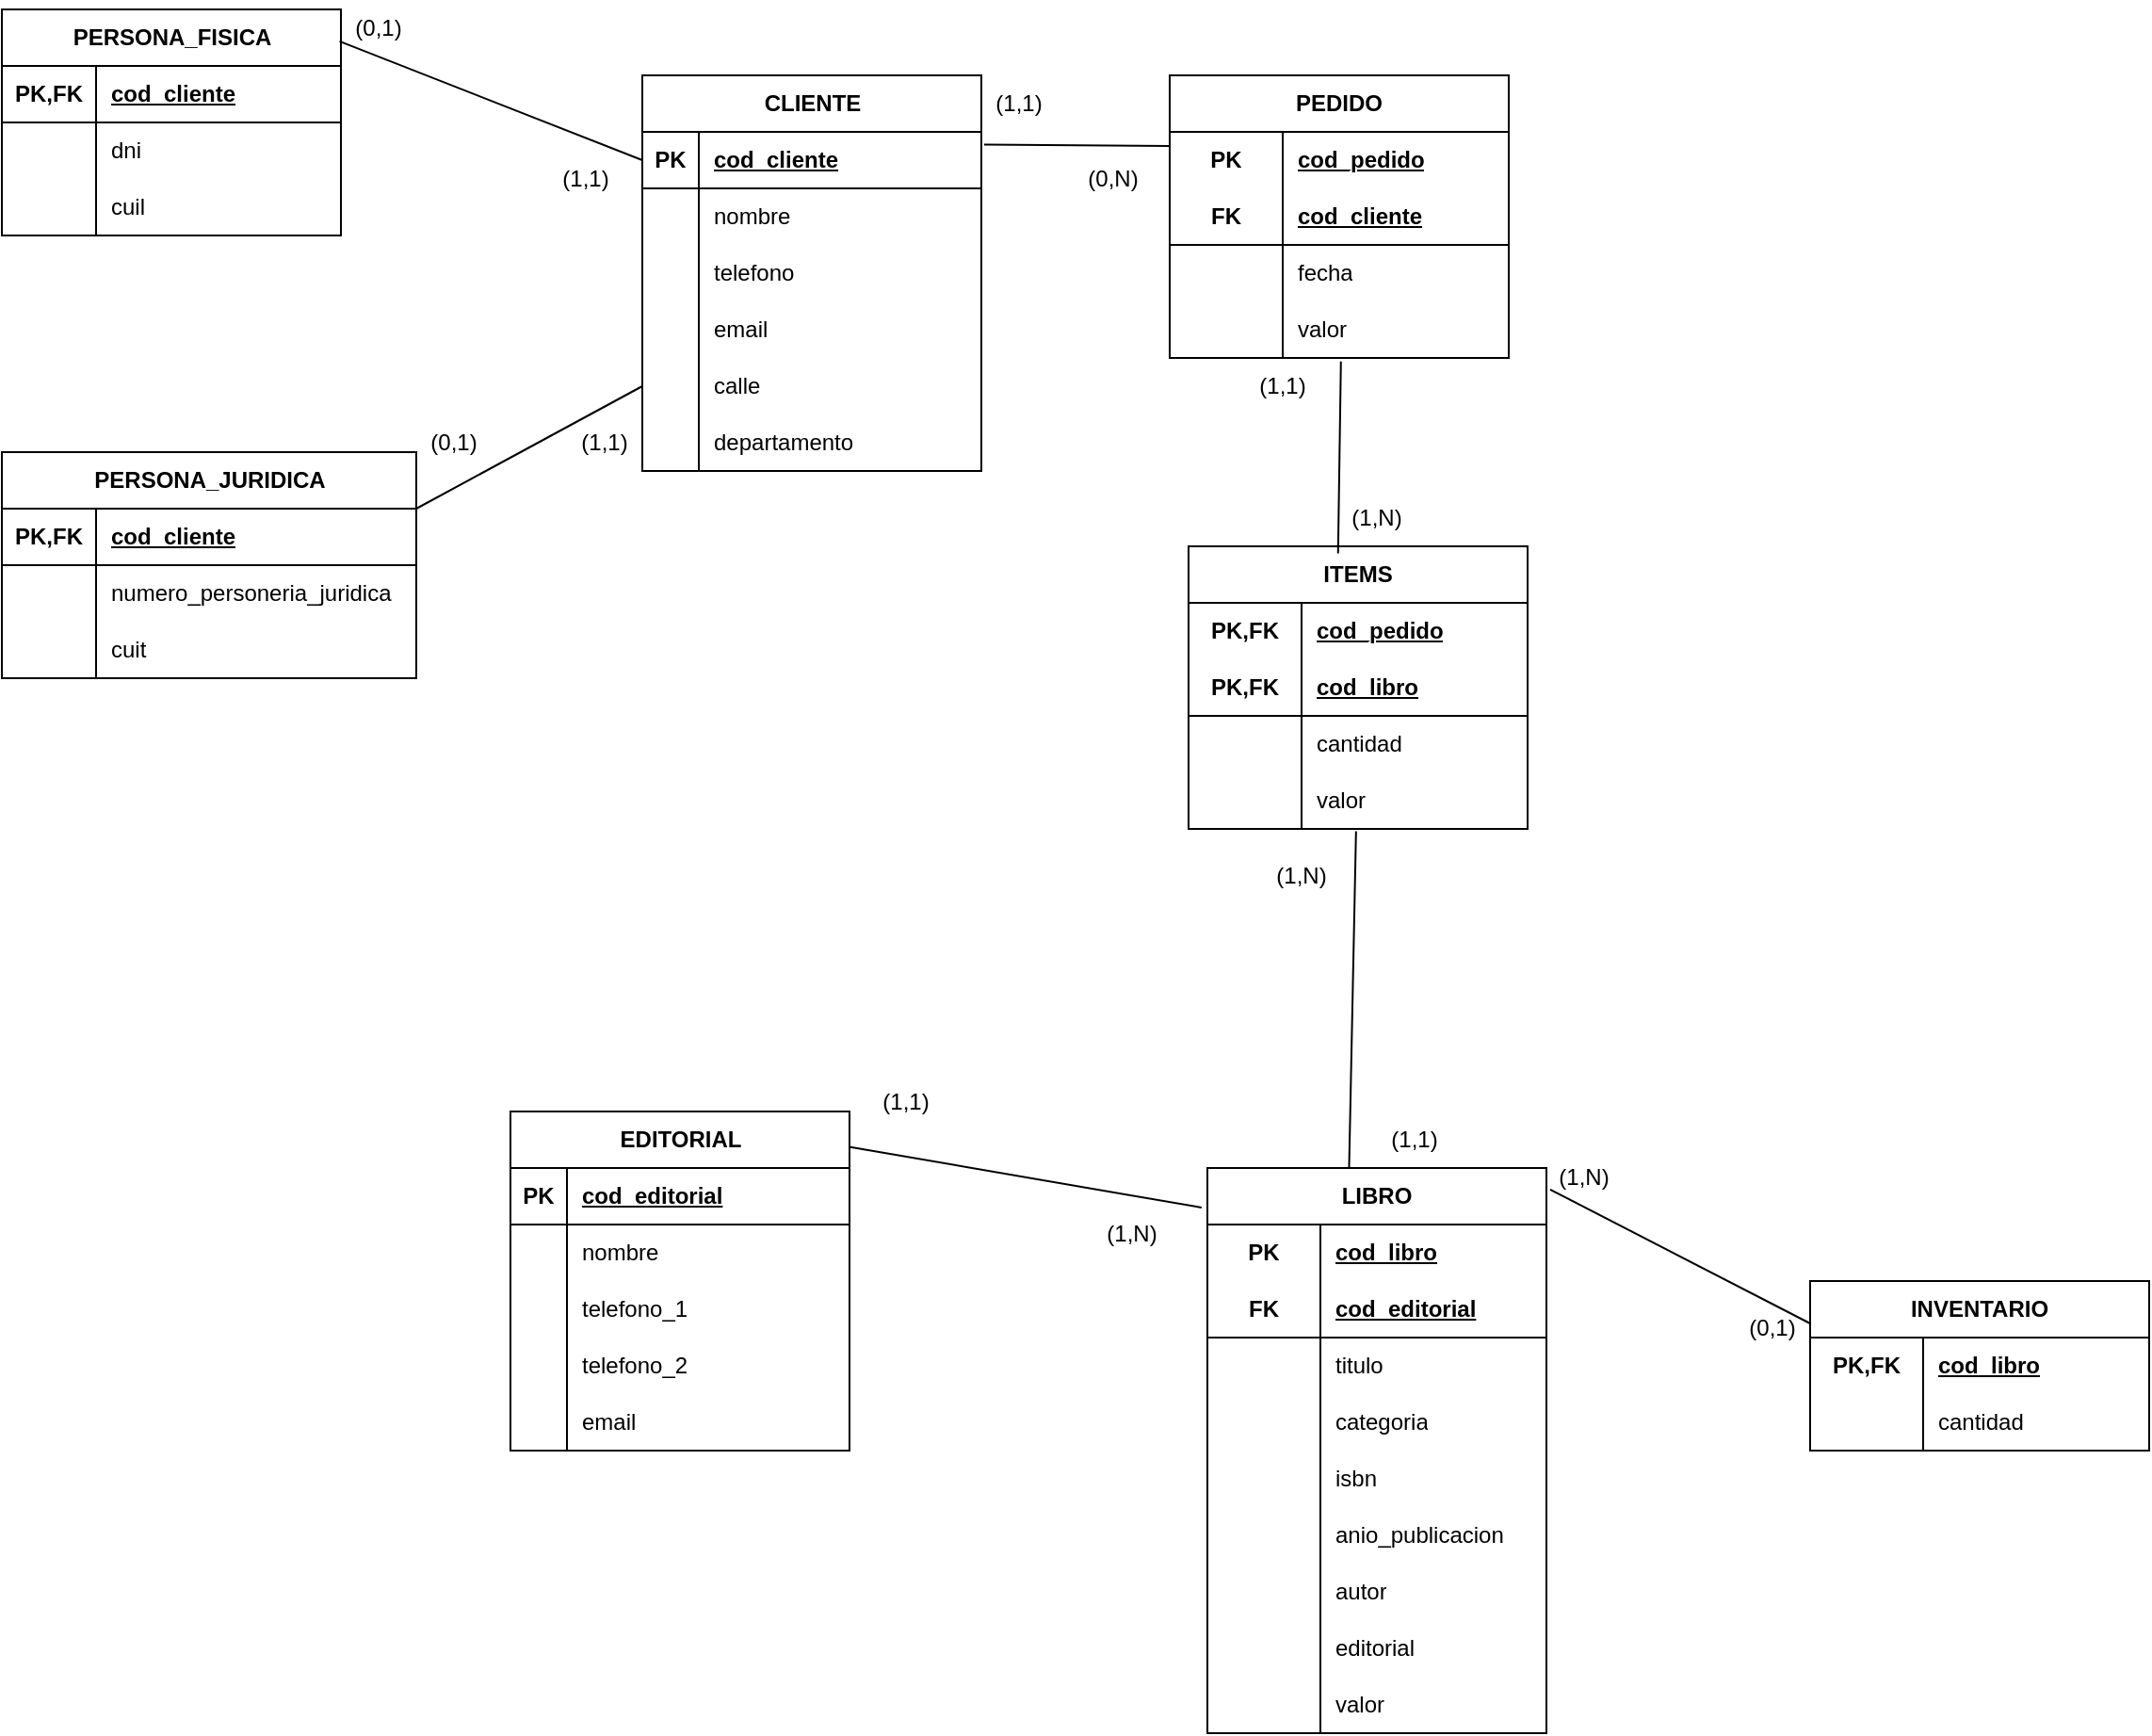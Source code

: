 <mxfile version="28.0.6">
  <diagram name="Page-1" id="oaEbiKLFdheRL3cq1gfG">
    <mxGraphModel dx="1153" dy="511" grid="1" gridSize="10" guides="1" tooltips="1" connect="1" arrows="1" fold="1" page="1" pageScale="1" pageWidth="827" pageHeight="1169" math="0" shadow="0">
      <root>
        <mxCell id="0" />
        <mxCell id="1" parent="0" />
        <mxCell id="RjKh1ycPRwPIzxdUftlZ-1" value="CLIENTE" style="shape=table;startSize=30;container=1;collapsible=1;childLayout=tableLayout;fixedRows=1;rowLines=0;fontStyle=1;align=center;resizeLast=1;html=1;" parent="1" vertex="1">
          <mxGeometry x="380" y="70" width="180" height="210" as="geometry">
            <mxRectangle x="60" y="80" width="90" height="30" as="alternateBounds" />
          </mxGeometry>
        </mxCell>
        <mxCell id="RjKh1ycPRwPIzxdUftlZ-2" value="" style="shape=tableRow;horizontal=0;startSize=0;swimlaneHead=0;swimlaneBody=0;fillColor=none;collapsible=0;dropTarget=0;points=[[0,0.5],[1,0.5]];portConstraint=eastwest;top=0;left=0;right=0;bottom=1;" parent="RjKh1ycPRwPIzxdUftlZ-1" vertex="1">
          <mxGeometry y="30" width="180" height="30" as="geometry" />
        </mxCell>
        <mxCell id="RjKh1ycPRwPIzxdUftlZ-3" value="PK" style="shape=partialRectangle;connectable=0;fillColor=none;top=0;left=0;bottom=0;right=0;fontStyle=1;overflow=hidden;whiteSpace=wrap;html=1;" parent="RjKh1ycPRwPIzxdUftlZ-2" vertex="1">
          <mxGeometry width="30" height="30" as="geometry">
            <mxRectangle width="30" height="30" as="alternateBounds" />
          </mxGeometry>
        </mxCell>
        <mxCell id="RjKh1ycPRwPIzxdUftlZ-4" value="cod_cliente" style="shape=partialRectangle;connectable=0;fillColor=none;top=0;left=0;bottom=0;right=0;align=left;spacingLeft=6;fontStyle=5;overflow=hidden;whiteSpace=wrap;html=1;" parent="RjKh1ycPRwPIzxdUftlZ-2" vertex="1">
          <mxGeometry x="30" width="150" height="30" as="geometry">
            <mxRectangle width="150" height="30" as="alternateBounds" />
          </mxGeometry>
        </mxCell>
        <mxCell id="RjKh1ycPRwPIzxdUftlZ-5" value="" style="shape=tableRow;horizontal=0;startSize=0;swimlaneHead=0;swimlaneBody=0;fillColor=none;collapsible=0;dropTarget=0;points=[[0,0.5],[1,0.5]];portConstraint=eastwest;top=0;left=0;right=0;bottom=0;" parent="RjKh1ycPRwPIzxdUftlZ-1" vertex="1">
          <mxGeometry y="60" width="180" height="30" as="geometry" />
        </mxCell>
        <mxCell id="RjKh1ycPRwPIzxdUftlZ-6" value="" style="shape=partialRectangle;connectable=0;fillColor=none;top=0;left=0;bottom=0;right=0;editable=1;overflow=hidden;whiteSpace=wrap;html=1;" parent="RjKh1ycPRwPIzxdUftlZ-5" vertex="1">
          <mxGeometry width="30" height="30" as="geometry">
            <mxRectangle width="30" height="30" as="alternateBounds" />
          </mxGeometry>
        </mxCell>
        <mxCell id="RjKh1ycPRwPIzxdUftlZ-7" value="nombre" style="shape=partialRectangle;connectable=0;fillColor=none;top=0;left=0;bottom=0;right=0;align=left;spacingLeft=6;overflow=hidden;whiteSpace=wrap;html=1;" parent="RjKh1ycPRwPIzxdUftlZ-5" vertex="1">
          <mxGeometry x="30" width="150" height="30" as="geometry">
            <mxRectangle width="150" height="30" as="alternateBounds" />
          </mxGeometry>
        </mxCell>
        <mxCell id="RjKh1ycPRwPIzxdUftlZ-8" value="" style="shape=tableRow;horizontal=0;startSize=0;swimlaneHead=0;swimlaneBody=0;fillColor=none;collapsible=0;dropTarget=0;points=[[0,0.5],[1,0.5]];portConstraint=eastwest;top=0;left=0;right=0;bottom=0;" parent="RjKh1ycPRwPIzxdUftlZ-1" vertex="1">
          <mxGeometry y="90" width="180" height="30" as="geometry" />
        </mxCell>
        <mxCell id="RjKh1ycPRwPIzxdUftlZ-9" value="" style="shape=partialRectangle;connectable=0;fillColor=none;top=0;left=0;bottom=0;right=0;editable=1;overflow=hidden;whiteSpace=wrap;html=1;" parent="RjKh1ycPRwPIzxdUftlZ-8" vertex="1">
          <mxGeometry width="30" height="30" as="geometry">
            <mxRectangle width="30" height="30" as="alternateBounds" />
          </mxGeometry>
        </mxCell>
        <mxCell id="RjKh1ycPRwPIzxdUftlZ-10" value="telefono" style="shape=partialRectangle;connectable=0;fillColor=none;top=0;left=0;bottom=0;right=0;align=left;spacingLeft=6;overflow=hidden;whiteSpace=wrap;html=1;" parent="RjKh1ycPRwPIzxdUftlZ-8" vertex="1">
          <mxGeometry x="30" width="150" height="30" as="geometry">
            <mxRectangle width="150" height="30" as="alternateBounds" />
          </mxGeometry>
        </mxCell>
        <mxCell id="RjKh1ycPRwPIzxdUftlZ-11" value="" style="shape=tableRow;horizontal=0;startSize=0;swimlaneHead=0;swimlaneBody=0;fillColor=none;collapsible=0;dropTarget=0;points=[[0,0.5],[1,0.5]];portConstraint=eastwest;top=0;left=0;right=0;bottom=0;" parent="RjKh1ycPRwPIzxdUftlZ-1" vertex="1">
          <mxGeometry y="120" width="180" height="30" as="geometry" />
        </mxCell>
        <mxCell id="RjKh1ycPRwPIzxdUftlZ-12" value="" style="shape=partialRectangle;connectable=0;fillColor=none;top=0;left=0;bottom=0;right=0;editable=1;overflow=hidden;whiteSpace=wrap;html=1;" parent="RjKh1ycPRwPIzxdUftlZ-11" vertex="1">
          <mxGeometry width="30" height="30" as="geometry">
            <mxRectangle width="30" height="30" as="alternateBounds" />
          </mxGeometry>
        </mxCell>
        <mxCell id="RjKh1ycPRwPIzxdUftlZ-13" value="email" style="shape=partialRectangle;connectable=0;fillColor=none;top=0;left=0;bottom=0;right=0;align=left;spacingLeft=6;overflow=hidden;whiteSpace=wrap;html=1;" parent="RjKh1ycPRwPIzxdUftlZ-11" vertex="1">
          <mxGeometry x="30" width="150" height="30" as="geometry">
            <mxRectangle width="150" height="30" as="alternateBounds" />
          </mxGeometry>
        </mxCell>
        <mxCell id="RjKh1ycPRwPIzxdUftlZ-17" value="" style="shape=tableRow;horizontal=0;startSize=0;swimlaneHead=0;swimlaneBody=0;fillColor=none;collapsible=0;dropTarget=0;points=[[0,0.5],[1,0.5]];portConstraint=eastwest;top=0;left=0;right=0;bottom=0;" parent="RjKh1ycPRwPIzxdUftlZ-1" vertex="1">
          <mxGeometry y="150" width="180" height="30" as="geometry" />
        </mxCell>
        <mxCell id="RjKh1ycPRwPIzxdUftlZ-18" value="" style="shape=partialRectangle;connectable=0;fillColor=none;top=0;left=0;bottom=0;right=0;editable=1;overflow=hidden;whiteSpace=wrap;html=1;" parent="RjKh1ycPRwPIzxdUftlZ-17" vertex="1">
          <mxGeometry width="30" height="30" as="geometry">
            <mxRectangle width="30" height="30" as="alternateBounds" />
          </mxGeometry>
        </mxCell>
        <mxCell id="RjKh1ycPRwPIzxdUftlZ-19" value="calle" style="shape=partialRectangle;connectable=0;fillColor=none;top=0;left=0;bottom=0;right=0;align=left;spacingLeft=6;overflow=hidden;whiteSpace=wrap;html=1;" parent="RjKh1ycPRwPIzxdUftlZ-17" vertex="1">
          <mxGeometry x="30" width="150" height="30" as="geometry">
            <mxRectangle width="150" height="30" as="alternateBounds" />
          </mxGeometry>
        </mxCell>
        <mxCell id="RjKh1ycPRwPIzxdUftlZ-45" value="" style="shape=tableRow;horizontal=0;startSize=0;swimlaneHead=0;swimlaneBody=0;fillColor=none;collapsible=0;dropTarget=0;points=[[0,0.5],[1,0.5]];portConstraint=eastwest;top=0;left=0;right=0;bottom=0;" parent="RjKh1ycPRwPIzxdUftlZ-1" vertex="1">
          <mxGeometry y="180" width="180" height="30" as="geometry" />
        </mxCell>
        <mxCell id="RjKh1ycPRwPIzxdUftlZ-46" value="" style="shape=partialRectangle;connectable=0;fillColor=none;top=0;left=0;bottom=0;right=0;editable=1;overflow=hidden;whiteSpace=wrap;html=1;" parent="RjKh1ycPRwPIzxdUftlZ-45" vertex="1">
          <mxGeometry width="30" height="30" as="geometry">
            <mxRectangle width="30" height="30" as="alternateBounds" />
          </mxGeometry>
        </mxCell>
        <mxCell id="RjKh1ycPRwPIzxdUftlZ-47" value="departamento" style="shape=partialRectangle;connectable=0;fillColor=none;top=0;left=0;bottom=0;right=0;align=left;spacingLeft=6;overflow=hidden;whiteSpace=wrap;html=1;" parent="RjKh1ycPRwPIzxdUftlZ-45" vertex="1">
          <mxGeometry x="30" width="150" height="30" as="geometry">
            <mxRectangle width="150" height="30" as="alternateBounds" />
          </mxGeometry>
        </mxCell>
        <mxCell id="RjKh1ycPRwPIzxdUftlZ-48" value="EDITORIAL" style="shape=table;startSize=30;container=1;collapsible=1;childLayout=tableLayout;fixedRows=1;rowLines=0;fontStyle=1;align=center;resizeLast=1;html=1;" parent="1" vertex="1">
          <mxGeometry x="310" y="620" width="180" height="180" as="geometry">
            <mxRectangle x="60" y="80" width="90" height="30" as="alternateBounds" />
          </mxGeometry>
        </mxCell>
        <mxCell id="RjKh1ycPRwPIzxdUftlZ-49" value="" style="shape=tableRow;horizontal=0;startSize=0;swimlaneHead=0;swimlaneBody=0;fillColor=none;collapsible=0;dropTarget=0;points=[[0,0.5],[1,0.5]];portConstraint=eastwest;top=0;left=0;right=0;bottom=1;" parent="RjKh1ycPRwPIzxdUftlZ-48" vertex="1">
          <mxGeometry y="30" width="180" height="30" as="geometry" />
        </mxCell>
        <mxCell id="RjKh1ycPRwPIzxdUftlZ-50" value="PK" style="shape=partialRectangle;connectable=0;fillColor=none;top=0;left=0;bottom=0;right=0;fontStyle=1;overflow=hidden;whiteSpace=wrap;html=1;" parent="RjKh1ycPRwPIzxdUftlZ-49" vertex="1">
          <mxGeometry width="30" height="30" as="geometry">
            <mxRectangle width="30" height="30" as="alternateBounds" />
          </mxGeometry>
        </mxCell>
        <mxCell id="RjKh1ycPRwPIzxdUftlZ-51" value="cod_editorial" style="shape=partialRectangle;connectable=0;fillColor=none;top=0;left=0;bottom=0;right=0;align=left;spacingLeft=6;fontStyle=5;overflow=hidden;whiteSpace=wrap;html=1;" parent="RjKh1ycPRwPIzxdUftlZ-49" vertex="1">
          <mxGeometry x="30" width="150" height="30" as="geometry">
            <mxRectangle width="150" height="30" as="alternateBounds" />
          </mxGeometry>
        </mxCell>
        <mxCell id="RjKh1ycPRwPIzxdUftlZ-52" value="" style="shape=tableRow;horizontal=0;startSize=0;swimlaneHead=0;swimlaneBody=0;fillColor=none;collapsible=0;dropTarget=0;points=[[0,0.5],[1,0.5]];portConstraint=eastwest;top=0;left=0;right=0;bottom=0;" parent="RjKh1ycPRwPIzxdUftlZ-48" vertex="1">
          <mxGeometry y="60" width="180" height="30" as="geometry" />
        </mxCell>
        <mxCell id="RjKh1ycPRwPIzxdUftlZ-53" value="" style="shape=partialRectangle;connectable=0;fillColor=none;top=0;left=0;bottom=0;right=0;editable=1;overflow=hidden;whiteSpace=wrap;html=1;" parent="RjKh1ycPRwPIzxdUftlZ-52" vertex="1">
          <mxGeometry width="30" height="30" as="geometry">
            <mxRectangle width="30" height="30" as="alternateBounds" />
          </mxGeometry>
        </mxCell>
        <mxCell id="RjKh1ycPRwPIzxdUftlZ-54" value="nombre" style="shape=partialRectangle;connectable=0;fillColor=none;top=0;left=0;bottom=0;right=0;align=left;spacingLeft=6;overflow=hidden;whiteSpace=wrap;html=1;" parent="RjKh1ycPRwPIzxdUftlZ-52" vertex="1">
          <mxGeometry x="30" width="150" height="30" as="geometry">
            <mxRectangle width="150" height="30" as="alternateBounds" />
          </mxGeometry>
        </mxCell>
        <mxCell id="RjKh1ycPRwPIzxdUftlZ-55" value="" style="shape=tableRow;horizontal=0;startSize=0;swimlaneHead=0;swimlaneBody=0;fillColor=none;collapsible=0;dropTarget=0;points=[[0,0.5],[1,0.5]];portConstraint=eastwest;top=0;left=0;right=0;bottom=0;" parent="RjKh1ycPRwPIzxdUftlZ-48" vertex="1">
          <mxGeometry y="90" width="180" height="30" as="geometry" />
        </mxCell>
        <mxCell id="RjKh1ycPRwPIzxdUftlZ-56" value="" style="shape=partialRectangle;connectable=0;fillColor=none;top=0;left=0;bottom=0;right=0;editable=1;overflow=hidden;whiteSpace=wrap;html=1;" parent="RjKh1ycPRwPIzxdUftlZ-55" vertex="1">
          <mxGeometry width="30" height="30" as="geometry">
            <mxRectangle width="30" height="30" as="alternateBounds" />
          </mxGeometry>
        </mxCell>
        <mxCell id="RjKh1ycPRwPIzxdUftlZ-57" value="telefono_1" style="shape=partialRectangle;connectable=0;fillColor=none;top=0;left=0;bottom=0;right=0;align=left;spacingLeft=6;overflow=hidden;whiteSpace=wrap;html=1;" parent="RjKh1ycPRwPIzxdUftlZ-55" vertex="1">
          <mxGeometry x="30" width="150" height="30" as="geometry">
            <mxRectangle width="150" height="30" as="alternateBounds" />
          </mxGeometry>
        </mxCell>
        <mxCell id="RjKh1ycPRwPIzxdUftlZ-58" value="" style="shape=tableRow;horizontal=0;startSize=0;swimlaneHead=0;swimlaneBody=0;fillColor=none;collapsible=0;dropTarget=0;points=[[0,0.5],[1,0.5]];portConstraint=eastwest;top=0;left=0;right=0;bottom=0;" parent="RjKh1ycPRwPIzxdUftlZ-48" vertex="1">
          <mxGeometry y="120" width="180" height="30" as="geometry" />
        </mxCell>
        <mxCell id="RjKh1ycPRwPIzxdUftlZ-59" value="" style="shape=partialRectangle;connectable=0;fillColor=none;top=0;left=0;bottom=0;right=0;editable=1;overflow=hidden;whiteSpace=wrap;html=1;" parent="RjKh1ycPRwPIzxdUftlZ-58" vertex="1">
          <mxGeometry width="30" height="30" as="geometry">
            <mxRectangle width="30" height="30" as="alternateBounds" />
          </mxGeometry>
        </mxCell>
        <mxCell id="RjKh1ycPRwPIzxdUftlZ-60" value="telefono_2" style="shape=partialRectangle;connectable=0;fillColor=none;top=0;left=0;bottom=0;right=0;align=left;spacingLeft=6;overflow=hidden;whiteSpace=wrap;html=1;" parent="RjKh1ycPRwPIzxdUftlZ-58" vertex="1">
          <mxGeometry x="30" width="150" height="30" as="geometry">
            <mxRectangle width="150" height="30" as="alternateBounds" />
          </mxGeometry>
        </mxCell>
        <mxCell id="RjKh1ycPRwPIzxdUftlZ-61" value="" style="shape=tableRow;horizontal=0;startSize=0;swimlaneHead=0;swimlaneBody=0;fillColor=none;collapsible=0;dropTarget=0;points=[[0,0.5],[1,0.5]];portConstraint=eastwest;top=0;left=0;right=0;bottom=0;" parent="RjKh1ycPRwPIzxdUftlZ-48" vertex="1">
          <mxGeometry y="150" width="180" height="30" as="geometry" />
        </mxCell>
        <mxCell id="RjKh1ycPRwPIzxdUftlZ-62" value="" style="shape=partialRectangle;connectable=0;fillColor=none;top=0;left=0;bottom=0;right=0;editable=1;overflow=hidden;whiteSpace=wrap;html=1;" parent="RjKh1ycPRwPIzxdUftlZ-61" vertex="1">
          <mxGeometry width="30" height="30" as="geometry">
            <mxRectangle width="30" height="30" as="alternateBounds" />
          </mxGeometry>
        </mxCell>
        <mxCell id="RjKh1ycPRwPIzxdUftlZ-63" value="email" style="shape=partialRectangle;connectable=0;fillColor=none;top=0;left=0;bottom=0;right=0;align=left;spacingLeft=6;overflow=hidden;whiteSpace=wrap;html=1;" parent="RjKh1ycPRwPIzxdUftlZ-61" vertex="1">
          <mxGeometry x="30" width="150" height="30" as="geometry">
            <mxRectangle width="150" height="30" as="alternateBounds" />
          </mxGeometry>
        </mxCell>
        <mxCell id="RjKh1ycPRwPIzxdUftlZ-70" value="PEDIDO" style="shape=table;startSize=30;container=1;collapsible=1;childLayout=tableLayout;fixedRows=1;rowLines=0;fontStyle=1;align=center;resizeLast=1;html=1;whiteSpace=wrap;" parent="1" vertex="1">
          <mxGeometry x="660" y="70" width="180" height="150" as="geometry" />
        </mxCell>
        <mxCell id="RjKh1ycPRwPIzxdUftlZ-71" value="" style="shape=tableRow;horizontal=0;startSize=0;swimlaneHead=0;swimlaneBody=0;fillColor=none;collapsible=0;dropTarget=0;points=[[0,0.5],[1,0.5]];portConstraint=eastwest;top=0;left=0;right=0;bottom=0;html=1;" parent="RjKh1ycPRwPIzxdUftlZ-70" vertex="1">
          <mxGeometry y="30" width="180" height="30" as="geometry" />
        </mxCell>
        <mxCell id="RjKh1ycPRwPIzxdUftlZ-72" value="PK" style="shape=partialRectangle;connectable=0;fillColor=none;top=0;left=0;bottom=0;right=0;fontStyle=1;overflow=hidden;html=1;whiteSpace=wrap;" parent="RjKh1ycPRwPIzxdUftlZ-71" vertex="1">
          <mxGeometry width="60" height="30" as="geometry">
            <mxRectangle width="60" height="30" as="alternateBounds" />
          </mxGeometry>
        </mxCell>
        <mxCell id="RjKh1ycPRwPIzxdUftlZ-73" value="cod_pedido" style="shape=partialRectangle;connectable=0;fillColor=none;top=0;left=0;bottom=0;right=0;align=left;spacingLeft=6;fontStyle=5;overflow=hidden;html=1;whiteSpace=wrap;" parent="RjKh1ycPRwPIzxdUftlZ-71" vertex="1">
          <mxGeometry x="60" width="120" height="30" as="geometry">
            <mxRectangle width="120" height="30" as="alternateBounds" />
          </mxGeometry>
        </mxCell>
        <mxCell id="RjKh1ycPRwPIzxdUftlZ-74" value="" style="shape=tableRow;horizontal=0;startSize=0;swimlaneHead=0;swimlaneBody=0;fillColor=none;collapsible=0;dropTarget=0;points=[[0,0.5],[1,0.5]];portConstraint=eastwest;top=0;left=0;right=0;bottom=1;html=1;" parent="RjKh1ycPRwPIzxdUftlZ-70" vertex="1">
          <mxGeometry y="60" width="180" height="30" as="geometry" />
        </mxCell>
        <mxCell id="RjKh1ycPRwPIzxdUftlZ-75" value="FK" style="shape=partialRectangle;connectable=0;fillColor=none;top=0;left=0;bottom=0;right=0;fontStyle=1;overflow=hidden;html=1;whiteSpace=wrap;" parent="RjKh1ycPRwPIzxdUftlZ-74" vertex="1">
          <mxGeometry width="60" height="30" as="geometry">
            <mxRectangle width="60" height="30" as="alternateBounds" />
          </mxGeometry>
        </mxCell>
        <mxCell id="RjKh1ycPRwPIzxdUftlZ-76" value="cod_cliente" style="shape=partialRectangle;connectable=0;fillColor=none;top=0;left=0;bottom=0;right=0;align=left;spacingLeft=6;fontStyle=5;overflow=hidden;html=1;whiteSpace=wrap;" parent="RjKh1ycPRwPIzxdUftlZ-74" vertex="1">
          <mxGeometry x="60" width="120" height="30" as="geometry">
            <mxRectangle width="120" height="30" as="alternateBounds" />
          </mxGeometry>
        </mxCell>
        <mxCell id="RjKh1ycPRwPIzxdUftlZ-77" value="" style="shape=tableRow;horizontal=0;startSize=0;swimlaneHead=0;swimlaneBody=0;fillColor=none;collapsible=0;dropTarget=0;points=[[0,0.5],[1,0.5]];portConstraint=eastwest;top=0;left=0;right=0;bottom=0;html=1;" parent="RjKh1ycPRwPIzxdUftlZ-70" vertex="1">
          <mxGeometry y="90" width="180" height="30" as="geometry" />
        </mxCell>
        <mxCell id="RjKh1ycPRwPIzxdUftlZ-78" value="" style="shape=partialRectangle;connectable=0;fillColor=none;top=0;left=0;bottom=0;right=0;editable=1;overflow=hidden;html=1;whiteSpace=wrap;" parent="RjKh1ycPRwPIzxdUftlZ-77" vertex="1">
          <mxGeometry width="60" height="30" as="geometry">
            <mxRectangle width="60" height="30" as="alternateBounds" />
          </mxGeometry>
        </mxCell>
        <mxCell id="RjKh1ycPRwPIzxdUftlZ-79" value="fecha" style="shape=partialRectangle;connectable=0;fillColor=none;top=0;left=0;bottom=0;right=0;align=left;spacingLeft=6;overflow=hidden;html=1;whiteSpace=wrap;" parent="RjKh1ycPRwPIzxdUftlZ-77" vertex="1">
          <mxGeometry x="60" width="120" height="30" as="geometry">
            <mxRectangle width="120" height="30" as="alternateBounds" />
          </mxGeometry>
        </mxCell>
        <mxCell id="RjKh1ycPRwPIzxdUftlZ-80" value="" style="shape=tableRow;horizontal=0;startSize=0;swimlaneHead=0;swimlaneBody=0;fillColor=none;collapsible=0;dropTarget=0;points=[[0,0.5],[1,0.5]];portConstraint=eastwest;top=0;left=0;right=0;bottom=0;html=1;" parent="RjKh1ycPRwPIzxdUftlZ-70" vertex="1">
          <mxGeometry y="120" width="180" height="30" as="geometry" />
        </mxCell>
        <mxCell id="RjKh1ycPRwPIzxdUftlZ-81" value="" style="shape=partialRectangle;connectable=0;fillColor=none;top=0;left=0;bottom=0;right=0;editable=1;overflow=hidden;html=1;whiteSpace=wrap;" parent="RjKh1ycPRwPIzxdUftlZ-80" vertex="1">
          <mxGeometry width="60" height="30" as="geometry">
            <mxRectangle width="60" height="30" as="alternateBounds" />
          </mxGeometry>
        </mxCell>
        <mxCell id="RjKh1ycPRwPIzxdUftlZ-82" value="valor" style="shape=partialRectangle;connectable=0;fillColor=none;top=0;left=0;bottom=0;right=0;align=left;spacingLeft=6;overflow=hidden;html=1;whiteSpace=wrap;" parent="RjKh1ycPRwPIzxdUftlZ-80" vertex="1">
          <mxGeometry x="60" width="120" height="30" as="geometry">
            <mxRectangle width="120" height="30" as="alternateBounds" />
          </mxGeometry>
        </mxCell>
        <mxCell id="RjKh1ycPRwPIzxdUftlZ-83" value="LIBRO" style="shape=table;startSize=30;container=1;collapsible=1;childLayout=tableLayout;fixedRows=1;rowLines=0;fontStyle=1;align=center;resizeLast=1;html=1;whiteSpace=wrap;" parent="1" vertex="1">
          <mxGeometry x="680" y="650" width="180" height="300" as="geometry" />
        </mxCell>
        <mxCell id="RjKh1ycPRwPIzxdUftlZ-84" value="" style="shape=tableRow;horizontal=0;startSize=0;swimlaneHead=0;swimlaneBody=0;fillColor=none;collapsible=0;dropTarget=0;points=[[0,0.5],[1,0.5]];portConstraint=eastwest;top=0;left=0;right=0;bottom=0;html=1;" parent="RjKh1ycPRwPIzxdUftlZ-83" vertex="1">
          <mxGeometry y="30" width="180" height="30" as="geometry" />
        </mxCell>
        <mxCell id="RjKh1ycPRwPIzxdUftlZ-85" value="PK" style="shape=partialRectangle;connectable=0;fillColor=none;top=0;left=0;bottom=0;right=0;fontStyle=1;overflow=hidden;html=1;whiteSpace=wrap;" parent="RjKh1ycPRwPIzxdUftlZ-84" vertex="1">
          <mxGeometry width="60" height="30" as="geometry">
            <mxRectangle width="60" height="30" as="alternateBounds" />
          </mxGeometry>
        </mxCell>
        <mxCell id="RjKh1ycPRwPIzxdUftlZ-86" value="cod_libro" style="shape=partialRectangle;connectable=0;fillColor=none;top=0;left=0;bottom=0;right=0;align=left;spacingLeft=6;fontStyle=5;overflow=hidden;html=1;whiteSpace=wrap;" parent="RjKh1ycPRwPIzxdUftlZ-84" vertex="1">
          <mxGeometry x="60" width="120" height="30" as="geometry">
            <mxRectangle width="120" height="30" as="alternateBounds" />
          </mxGeometry>
        </mxCell>
        <mxCell id="RjKh1ycPRwPIzxdUftlZ-87" value="" style="shape=tableRow;horizontal=0;startSize=0;swimlaneHead=0;swimlaneBody=0;fillColor=none;collapsible=0;dropTarget=0;points=[[0,0.5],[1,0.5]];portConstraint=eastwest;top=0;left=0;right=0;bottom=1;html=1;" parent="RjKh1ycPRwPIzxdUftlZ-83" vertex="1">
          <mxGeometry y="60" width="180" height="30" as="geometry" />
        </mxCell>
        <mxCell id="RjKh1ycPRwPIzxdUftlZ-88" value="FK" style="shape=partialRectangle;connectable=0;fillColor=none;top=0;left=0;bottom=0;right=0;fontStyle=1;overflow=hidden;html=1;whiteSpace=wrap;" parent="RjKh1ycPRwPIzxdUftlZ-87" vertex="1">
          <mxGeometry width="60" height="30" as="geometry">
            <mxRectangle width="60" height="30" as="alternateBounds" />
          </mxGeometry>
        </mxCell>
        <mxCell id="RjKh1ycPRwPIzxdUftlZ-89" value="cod_editorial" style="shape=partialRectangle;connectable=0;fillColor=none;top=0;left=0;bottom=0;right=0;align=left;spacingLeft=6;fontStyle=5;overflow=hidden;html=1;whiteSpace=wrap;" parent="RjKh1ycPRwPIzxdUftlZ-87" vertex="1">
          <mxGeometry x="60" width="120" height="30" as="geometry">
            <mxRectangle width="120" height="30" as="alternateBounds" />
          </mxGeometry>
        </mxCell>
        <mxCell id="RjKh1ycPRwPIzxdUftlZ-90" value="" style="shape=tableRow;horizontal=0;startSize=0;swimlaneHead=0;swimlaneBody=0;fillColor=none;collapsible=0;dropTarget=0;points=[[0,0.5],[1,0.5]];portConstraint=eastwest;top=0;left=0;right=0;bottom=0;html=1;" parent="RjKh1ycPRwPIzxdUftlZ-83" vertex="1">
          <mxGeometry y="90" width="180" height="30" as="geometry" />
        </mxCell>
        <mxCell id="RjKh1ycPRwPIzxdUftlZ-91" value="" style="shape=partialRectangle;connectable=0;fillColor=none;top=0;left=0;bottom=0;right=0;editable=1;overflow=hidden;html=1;whiteSpace=wrap;" parent="RjKh1ycPRwPIzxdUftlZ-90" vertex="1">
          <mxGeometry width="60" height="30" as="geometry">
            <mxRectangle width="60" height="30" as="alternateBounds" />
          </mxGeometry>
        </mxCell>
        <mxCell id="RjKh1ycPRwPIzxdUftlZ-92" value="titulo" style="shape=partialRectangle;connectable=0;fillColor=none;top=0;left=0;bottom=0;right=0;align=left;spacingLeft=6;overflow=hidden;html=1;whiteSpace=wrap;" parent="RjKh1ycPRwPIzxdUftlZ-90" vertex="1">
          <mxGeometry x="60" width="120" height="30" as="geometry">
            <mxRectangle width="120" height="30" as="alternateBounds" />
          </mxGeometry>
        </mxCell>
        <mxCell id="RjKh1ycPRwPIzxdUftlZ-93" value="" style="shape=tableRow;horizontal=0;startSize=0;swimlaneHead=0;swimlaneBody=0;fillColor=none;collapsible=0;dropTarget=0;points=[[0,0.5],[1,0.5]];portConstraint=eastwest;top=0;left=0;right=0;bottom=0;html=1;" parent="RjKh1ycPRwPIzxdUftlZ-83" vertex="1">
          <mxGeometry y="120" width="180" height="30" as="geometry" />
        </mxCell>
        <mxCell id="RjKh1ycPRwPIzxdUftlZ-94" value="" style="shape=partialRectangle;connectable=0;fillColor=none;top=0;left=0;bottom=0;right=0;editable=1;overflow=hidden;html=1;whiteSpace=wrap;" parent="RjKh1ycPRwPIzxdUftlZ-93" vertex="1">
          <mxGeometry width="60" height="30" as="geometry">
            <mxRectangle width="60" height="30" as="alternateBounds" />
          </mxGeometry>
        </mxCell>
        <mxCell id="RjKh1ycPRwPIzxdUftlZ-95" value="categoria" style="shape=partialRectangle;connectable=0;fillColor=none;top=0;left=0;bottom=0;right=0;align=left;spacingLeft=6;overflow=hidden;html=1;whiteSpace=wrap;" parent="RjKh1ycPRwPIzxdUftlZ-93" vertex="1">
          <mxGeometry x="60" width="120" height="30" as="geometry">
            <mxRectangle width="120" height="30" as="alternateBounds" />
          </mxGeometry>
        </mxCell>
        <mxCell id="RjKh1ycPRwPIzxdUftlZ-96" value="" style="shape=tableRow;horizontal=0;startSize=0;swimlaneHead=0;swimlaneBody=0;fillColor=none;collapsible=0;dropTarget=0;points=[[0,0.5],[1,0.5]];portConstraint=eastwest;top=0;left=0;right=0;bottom=0;html=1;" parent="RjKh1ycPRwPIzxdUftlZ-83" vertex="1">
          <mxGeometry y="150" width="180" height="30" as="geometry" />
        </mxCell>
        <mxCell id="RjKh1ycPRwPIzxdUftlZ-97" value="" style="shape=partialRectangle;connectable=0;fillColor=none;top=0;left=0;bottom=0;right=0;editable=1;overflow=hidden;html=1;whiteSpace=wrap;" parent="RjKh1ycPRwPIzxdUftlZ-96" vertex="1">
          <mxGeometry width="60" height="30" as="geometry">
            <mxRectangle width="60" height="30" as="alternateBounds" />
          </mxGeometry>
        </mxCell>
        <mxCell id="RjKh1ycPRwPIzxdUftlZ-98" value="isbn" style="shape=partialRectangle;connectable=0;fillColor=none;top=0;left=0;bottom=0;right=0;align=left;spacingLeft=6;overflow=hidden;html=1;whiteSpace=wrap;" parent="RjKh1ycPRwPIzxdUftlZ-96" vertex="1">
          <mxGeometry x="60" width="120" height="30" as="geometry">
            <mxRectangle width="120" height="30" as="alternateBounds" />
          </mxGeometry>
        </mxCell>
        <mxCell id="RjKh1ycPRwPIzxdUftlZ-99" value="" style="shape=tableRow;horizontal=0;startSize=0;swimlaneHead=0;swimlaneBody=0;fillColor=none;collapsible=0;dropTarget=0;points=[[0,0.5],[1,0.5]];portConstraint=eastwest;top=0;left=0;right=0;bottom=0;html=1;" parent="RjKh1ycPRwPIzxdUftlZ-83" vertex="1">
          <mxGeometry y="180" width="180" height="30" as="geometry" />
        </mxCell>
        <mxCell id="RjKh1ycPRwPIzxdUftlZ-100" value="" style="shape=partialRectangle;connectable=0;fillColor=none;top=0;left=0;bottom=0;right=0;editable=1;overflow=hidden;html=1;whiteSpace=wrap;" parent="RjKh1ycPRwPIzxdUftlZ-99" vertex="1">
          <mxGeometry width="60" height="30" as="geometry">
            <mxRectangle width="60" height="30" as="alternateBounds" />
          </mxGeometry>
        </mxCell>
        <mxCell id="RjKh1ycPRwPIzxdUftlZ-101" value="anio_publicacion" style="shape=partialRectangle;connectable=0;fillColor=none;top=0;left=0;bottom=0;right=0;align=left;spacingLeft=6;overflow=hidden;html=1;whiteSpace=wrap;" parent="RjKh1ycPRwPIzxdUftlZ-99" vertex="1">
          <mxGeometry x="60" width="120" height="30" as="geometry">
            <mxRectangle width="120" height="30" as="alternateBounds" />
          </mxGeometry>
        </mxCell>
        <mxCell id="RjKh1ycPRwPIzxdUftlZ-102" value="" style="shape=tableRow;horizontal=0;startSize=0;swimlaneHead=0;swimlaneBody=0;fillColor=none;collapsible=0;dropTarget=0;points=[[0,0.5],[1,0.5]];portConstraint=eastwest;top=0;left=0;right=0;bottom=0;html=1;" parent="RjKh1ycPRwPIzxdUftlZ-83" vertex="1">
          <mxGeometry y="210" width="180" height="30" as="geometry" />
        </mxCell>
        <mxCell id="RjKh1ycPRwPIzxdUftlZ-103" value="" style="shape=partialRectangle;connectable=0;fillColor=none;top=0;left=0;bottom=0;right=0;editable=1;overflow=hidden;html=1;whiteSpace=wrap;" parent="RjKh1ycPRwPIzxdUftlZ-102" vertex="1">
          <mxGeometry width="60" height="30" as="geometry">
            <mxRectangle width="60" height="30" as="alternateBounds" />
          </mxGeometry>
        </mxCell>
        <mxCell id="RjKh1ycPRwPIzxdUftlZ-104" value="autor" style="shape=partialRectangle;connectable=0;fillColor=none;top=0;left=0;bottom=0;right=0;align=left;spacingLeft=6;overflow=hidden;html=1;whiteSpace=wrap;" parent="RjKh1ycPRwPIzxdUftlZ-102" vertex="1">
          <mxGeometry x="60" width="120" height="30" as="geometry">
            <mxRectangle width="120" height="30" as="alternateBounds" />
          </mxGeometry>
        </mxCell>
        <mxCell id="RjKh1ycPRwPIzxdUftlZ-105" value="" style="shape=tableRow;horizontal=0;startSize=0;swimlaneHead=0;swimlaneBody=0;fillColor=none;collapsible=0;dropTarget=0;points=[[0,0.5],[1,0.5]];portConstraint=eastwest;top=0;left=0;right=0;bottom=0;html=1;" parent="RjKh1ycPRwPIzxdUftlZ-83" vertex="1">
          <mxGeometry y="240" width="180" height="30" as="geometry" />
        </mxCell>
        <mxCell id="RjKh1ycPRwPIzxdUftlZ-106" value="" style="shape=partialRectangle;connectable=0;fillColor=none;top=0;left=0;bottom=0;right=0;editable=1;overflow=hidden;html=1;whiteSpace=wrap;" parent="RjKh1ycPRwPIzxdUftlZ-105" vertex="1">
          <mxGeometry width="60" height="30" as="geometry">
            <mxRectangle width="60" height="30" as="alternateBounds" />
          </mxGeometry>
        </mxCell>
        <mxCell id="RjKh1ycPRwPIzxdUftlZ-107" value="editorial&lt;span style=&quot;white-space: pre;&quot;&gt;&#x9;&lt;/span&gt;" style="shape=partialRectangle;connectable=0;fillColor=none;top=0;left=0;bottom=0;right=0;align=left;spacingLeft=6;overflow=hidden;html=1;whiteSpace=wrap;" parent="RjKh1ycPRwPIzxdUftlZ-105" vertex="1">
          <mxGeometry x="60" width="120" height="30" as="geometry">
            <mxRectangle width="120" height="30" as="alternateBounds" />
          </mxGeometry>
        </mxCell>
        <mxCell id="RjKh1ycPRwPIzxdUftlZ-108" value="" style="shape=tableRow;horizontal=0;startSize=0;swimlaneHead=0;swimlaneBody=0;fillColor=none;collapsible=0;dropTarget=0;points=[[0,0.5],[1,0.5]];portConstraint=eastwest;top=0;left=0;right=0;bottom=0;html=1;" parent="RjKh1ycPRwPIzxdUftlZ-83" vertex="1">
          <mxGeometry y="270" width="180" height="30" as="geometry" />
        </mxCell>
        <mxCell id="RjKh1ycPRwPIzxdUftlZ-109" value="" style="shape=partialRectangle;connectable=0;fillColor=none;top=0;left=0;bottom=0;right=0;editable=1;overflow=hidden;html=1;whiteSpace=wrap;" parent="RjKh1ycPRwPIzxdUftlZ-108" vertex="1">
          <mxGeometry width="60" height="30" as="geometry">
            <mxRectangle width="60" height="30" as="alternateBounds" />
          </mxGeometry>
        </mxCell>
        <mxCell id="RjKh1ycPRwPIzxdUftlZ-110" value="valor" style="shape=partialRectangle;connectable=0;fillColor=none;top=0;left=0;bottom=0;right=0;align=left;spacingLeft=6;overflow=hidden;html=1;whiteSpace=wrap;" parent="RjKh1ycPRwPIzxdUftlZ-108" vertex="1">
          <mxGeometry x="60" width="120" height="30" as="geometry">
            <mxRectangle width="120" height="30" as="alternateBounds" />
          </mxGeometry>
        </mxCell>
        <mxCell id="RjKh1ycPRwPIzxdUftlZ-111" value="INVENTARIO" style="shape=table;startSize=30;container=1;collapsible=1;childLayout=tableLayout;fixedRows=1;rowLines=0;fontStyle=1;align=center;resizeLast=1;html=1;whiteSpace=wrap;" parent="1" vertex="1">
          <mxGeometry x="1000" y="710" width="180" height="90" as="geometry" />
        </mxCell>
        <mxCell id="RjKh1ycPRwPIzxdUftlZ-112" value="" style="shape=tableRow;horizontal=0;startSize=0;swimlaneHead=0;swimlaneBody=0;fillColor=none;collapsible=0;dropTarget=0;points=[[0,0.5],[1,0.5]];portConstraint=eastwest;top=0;left=0;right=0;bottom=0;html=1;" parent="RjKh1ycPRwPIzxdUftlZ-111" vertex="1">
          <mxGeometry y="30" width="180" height="30" as="geometry" />
        </mxCell>
        <mxCell id="RjKh1ycPRwPIzxdUftlZ-113" value="PK,FK" style="shape=partialRectangle;connectable=0;fillColor=none;top=0;left=0;bottom=0;right=0;fontStyle=1;overflow=hidden;html=1;whiteSpace=wrap;" parent="RjKh1ycPRwPIzxdUftlZ-112" vertex="1">
          <mxGeometry width="60" height="30" as="geometry">
            <mxRectangle width="60" height="30" as="alternateBounds" />
          </mxGeometry>
        </mxCell>
        <mxCell id="RjKh1ycPRwPIzxdUftlZ-114" value="cod_libro" style="shape=partialRectangle;connectable=0;fillColor=none;top=0;left=0;bottom=0;right=0;align=left;spacingLeft=6;fontStyle=5;overflow=hidden;html=1;whiteSpace=wrap;" parent="RjKh1ycPRwPIzxdUftlZ-112" vertex="1">
          <mxGeometry x="60" width="120" height="30" as="geometry">
            <mxRectangle width="120" height="30" as="alternateBounds" />
          </mxGeometry>
        </mxCell>
        <mxCell id="RjKh1ycPRwPIzxdUftlZ-118" value="" style="shape=tableRow;horizontal=0;startSize=0;swimlaneHead=0;swimlaneBody=0;fillColor=none;collapsible=0;dropTarget=0;points=[[0,0.5],[1,0.5]];portConstraint=eastwest;top=0;left=0;right=0;bottom=0;html=1;" parent="RjKh1ycPRwPIzxdUftlZ-111" vertex="1">
          <mxGeometry y="60" width="180" height="30" as="geometry" />
        </mxCell>
        <mxCell id="RjKh1ycPRwPIzxdUftlZ-119" value="" style="shape=partialRectangle;connectable=0;fillColor=none;top=0;left=0;bottom=0;right=0;editable=1;overflow=hidden;html=1;whiteSpace=wrap;" parent="RjKh1ycPRwPIzxdUftlZ-118" vertex="1">
          <mxGeometry width="60" height="30" as="geometry">
            <mxRectangle width="60" height="30" as="alternateBounds" />
          </mxGeometry>
        </mxCell>
        <mxCell id="RjKh1ycPRwPIzxdUftlZ-120" value="cantidad" style="shape=partialRectangle;connectable=0;fillColor=none;top=0;left=0;bottom=0;right=0;align=left;spacingLeft=6;overflow=hidden;html=1;whiteSpace=wrap;" parent="RjKh1ycPRwPIzxdUftlZ-118" vertex="1">
          <mxGeometry x="60" width="120" height="30" as="geometry">
            <mxRectangle width="120" height="30" as="alternateBounds" />
          </mxGeometry>
        </mxCell>
        <mxCell id="RjKh1ycPRwPIzxdUftlZ-124" value="ITEMS" style="shape=table;startSize=30;container=1;collapsible=1;childLayout=tableLayout;fixedRows=1;rowLines=0;fontStyle=1;align=center;resizeLast=1;html=1;whiteSpace=wrap;" parent="1" vertex="1">
          <mxGeometry x="670" y="320" width="180" height="150" as="geometry" />
        </mxCell>
        <mxCell id="RjKh1ycPRwPIzxdUftlZ-125" value="" style="shape=tableRow;horizontal=0;startSize=0;swimlaneHead=0;swimlaneBody=0;fillColor=none;collapsible=0;dropTarget=0;points=[[0,0.5],[1,0.5]];portConstraint=eastwest;top=0;left=0;right=0;bottom=0;html=1;" parent="RjKh1ycPRwPIzxdUftlZ-124" vertex="1">
          <mxGeometry y="30" width="180" height="30" as="geometry" />
        </mxCell>
        <mxCell id="RjKh1ycPRwPIzxdUftlZ-126" value="PK,FK" style="shape=partialRectangle;connectable=0;fillColor=none;top=0;left=0;bottom=0;right=0;fontStyle=1;overflow=hidden;html=1;whiteSpace=wrap;" parent="RjKh1ycPRwPIzxdUftlZ-125" vertex="1">
          <mxGeometry width="60" height="30" as="geometry">
            <mxRectangle width="60" height="30" as="alternateBounds" />
          </mxGeometry>
        </mxCell>
        <mxCell id="RjKh1ycPRwPIzxdUftlZ-127" value="cod_pedido" style="shape=partialRectangle;connectable=0;fillColor=none;top=0;left=0;bottom=0;right=0;align=left;spacingLeft=6;fontStyle=5;overflow=hidden;html=1;whiteSpace=wrap;" parent="RjKh1ycPRwPIzxdUftlZ-125" vertex="1">
          <mxGeometry x="60" width="120" height="30" as="geometry">
            <mxRectangle width="120" height="30" as="alternateBounds" />
          </mxGeometry>
        </mxCell>
        <mxCell id="RjKh1ycPRwPIzxdUftlZ-128" value="" style="shape=tableRow;horizontal=0;startSize=0;swimlaneHead=0;swimlaneBody=0;fillColor=none;collapsible=0;dropTarget=0;points=[[0,0.5],[1,0.5]];portConstraint=eastwest;top=0;left=0;right=0;bottom=1;html=1;" parent="RjKh1ycPRwPIzxdUftlZ-124" vertex="1">
          <mxGeometry y="60" width="180" height="30" as="geometry" />
        </mxCell>
        <mxCell id="RjKh1ycPRwPIzxdUftlZ-129" value="PK,FK" style="shape=partialRectangle;connectable=0;fillColor=none;top=0;left=0;bottom=0;right=0;fontStyle=1;overflow=hidden;html=1;whiteSpace=wrap;" parent="RjKh1ycPRwPIzxdUftlZ-128" vertex="1">
          <mxGeometry width="60" height="30" as="geometry">
            <mxRectangle width="60" height="30" as="alternateBounds" />
          </mxGeometry>
        </mxCell>
        <mxCell id="RjKh1ycPRwPIzxdUftlZ-130" value="cod_libro" style="shape=partialRectangle;connectable=0;fillColor=none;top=0;left=0;bottom=0;right=0;align=left;spacingLeft=6;fontStyle=5;overflow=hidden;html=1;whiteSpace=wrap;" parent="RjKh1ycPRwPIzxdUftlZ-128" vertex="1">
          <mxGeometry x="60" width="120" height="30" as="geometry">
            <mxRectangle width="120" height="30" as="alternateBounds" />
          </mxGeometry>
        </mxCell>
        <mxCell id="RjKh1ycPRwPIzxdUftlZ-131" value="" style="shape=tableRow;horizontal=0;startSize=0;swimlaneHead=0;swimlaneBody=0;fillColor=none;collapsible=0;dropTarget=0;points=[[0,0.5],[1,0.5]];portConstraint=eastwest;top=0;left=0;right=0;bottom=0;html=1;" parent="RjKh1ycPRwPIzxdUftlZ-124" vertex="1">
          <mxGeometry y="90" width="180" height="30" as="geometry" />
        </mxCell>
        <mxCell id="RjKh1ycPRwPIzxdUftlZ-132" value="" style="shape=partialRectangle;connectable=0;fillColor=none;top=0;left=0;bottom=0;right=0;editable=1;overflow=hidden;html=1;whiteSpace=wrap;" parent="RjKh1ycPRwPIzxdUftlZ-131" vertex="1">
          <mxGeometry width="60" height="30" as="geometry">
            <mxRectangle width="60" height="30" as="alternateBounds" />
          </mxGeometry>
        </mxCell>
        <mxCell id="RjKh1ycPRwPIzxdUftlZ-133" value="cantidad" style="shape=partialRectangle;connectable=0;fillColor=none;top=0;left=0;bottom=0;right=0;align=left;spacingLeft=6;overflow=hidden;html=1;whiteSpace=wrap;" parent="RjKh1ycPRwPIzxdUftlZ-131" vertex="1">
          <mxGeometry x="60" width="120" height="30" as="geometry">
            <mxRectangle width="120" height="30" as="alternateBounds" />
          </mxGeometry>
        </mxCell>
        <mxCell id="RjKh1ycPRwPIzxdUftlZ-144" value="" style="shape=tableRow;horizontal=0;startSize=0;swimlaneHead=0;swimlaneBody=0;fillColor=none;collapsible=0;dropTarget=0;points=[[0,0.5],[1,0.5]];portConstraint=eastwest;top=0;left=0;right=0;bottom=0;html=1;" parent="RjKh1ycPRwPIzxdUftlZ-124" vertex="1">
          <mxGeometry y="120" width="180" height="30" as="geometry" />
        </mxCell>
        <mxCell id="RjKh1ycPRwPIzxdUftlZ-145" value="" style="shape=partialRectangle;connectable=0;fillColor=none;top=0;left=0;bottom=0;right=0;editable=1;overflow=hidden;html=1;whiteSpace=wrap;" parent="RjKh1ycPRwPIzxdUftlZ-144" vertex="1">
          <mxGeometry width="60" height="30" as="geometry">
            <mxRectangle width="60" height="30" as="alternateBounds" />
          </mxGeometry>
        </mxCell>
        <mxCell id="RjKh1ycPRwPIzxdUftlZ-146" value="valor" style="shape=partialRectangle;connectable=0;fillColor=none;top=0;left=0;bottom=0;right=0;align=left;spacingLeft=6;overflow=hidden;html=1;whiteSpace=wrap;" parent="RjKh1ycPRwPIzxdUftlZ-144" vertex="1">
          <mxGeometry x="60" width="120" height="30" as="geometry">
            <mxRectangle width="120" height="30" as="alternateBounds" />
          </mxGeometry>
        </mxCell>
        <mxCell id="RjKh1ycPRwPIzxdUftlZ-147" value="PERSONA_FISICA" style="shape=table;startSize=30;container=1;collapsible=1;childLayout=tableLayout;fixedRows=1;rowLines=0;fontStyle=1;align=center;resizeLast=1;html=1;" parent="1" vertex="1">
          <mxGeometry x="40" y="35" width="180" height="120" as="geometry" />
        </mxCell>
        <mxCell id="RjKh1ycPRwPIzxdUftlZ-148" value="" style="shape=tableRow;horizontal=0;startSize=0;swimlaneHead=0;swimlaneBody=0;fillColor=none;collapsible=0;dropTarget=0;points=[[0,0.5],[1,0.5]];portConstraint=eastwest;top=0;left=0;right=0;bottom=1;" parent="RjKh1ycPRwPIzxdUftlZ-147" vertex="1">
          <mxGeometry y="30" width="180" height="30" as="geometry" />
        </mxCell>
        <mxCell id="RjKh1ycPRwPIzxdUftlZ-149" value="PK,FK" style="shape=partialRectangle;connectable=0;fillColor=none;top=0;left=0;bottom=0;right=0;fontStyle=1;overflow=hidden;whiteSpace=wrap;html=1;" parent="RjKh1ycPRwPIzxdUftlZ-148" vertex="1">
          <mxGeometry width="50" height="30" as="geometry">
            <mxRectangle width="50" height="30" as="alternateBounds" />
          </mxGeometry>
        </mxCell>
        <mxCell id="RjKh1ycPRwPIzxdUftlZ-150" value="cod_cliente" style="shape=partialRectangle;connectable=0;fillColor=none;top=0;left=0;bottom=0;right=0;align=left;spacingLeft=6;fontStyle=5;overflow=hidden;whiteSpace=wrap;html=1;" parent="RjKh1ycPRwPIzxdUftlZ-148" vertex="1">
          <mxGeometry x="50" width="130" height="30" as="geometry">
            <mxRectangle width="130" height="30" as="alternateBounds" />
          </mxGeometry>
        </mxCell>
        <mxCell id="RjKh1ycPRwPIzxdUftlZ-151" value="" style="shape=tableRow;horizontal=0;startSize=0;swimlaneHead=0;swimlaneBody=0;fillColor=none;collapsible=0;dropTarget=0;points=[[0,0.5],[1,0.5]];portConstraint=eastwest;top=0;left=0;right=0;bottom=0;" parent="RjKh1ycPRwPIzxdUftlZ-147" vertex="1">
          <mxGeometry y="60" width="180" height="30" as="geometry" />
        </mxCell>
        <mxCell id="RjKh1ycPRwPIzxdUftlZ-152" value="" style="shape=partialRectangle;connectable=0;fillColor=none;top=0;left=0;bottom=0;right=0;editable=1;overflow=hidden;whiteSpace=wrap;html=1;" parent="RjKh1ycPRwPIzxdUftlZ-151" vertex="1">
          <mxGeometry width="50" height="30" as="geometry">
            <mxRectangle width="50" height="30" as="alternateBounds" />
          </mxGeometry>
        </mxCell>
        <mxCell id="RjKh1ycPRwPIzxdUftlZ-153" value="dni" style="shape=partialRectangle;connectable=0;fillColor=none;top=0;left=0;bottom=0;right=0;align=left;spacingLeft=6;overflow=hidden;whiteSpace=wrap;html=1;" parent="RjKh1ycPRwPIzxdUftlZ-151" vertex="1">
          <mxGeometry x="50" width="130" height="30" as="geometry">
            <mxRectangle width="130" height="30" as="alternateBounds" />
          </mxGeometry>
        </mxCell>
        <mxCell id="RjKh1ycPRwPIzxdUftlZ-154" value="" style="shape=tableRow;horizontal=0;startSize=0;swimlaneHead=0;swimlaneBody=0;fillColor=none;collapsible=0;dropTarget=0;points=[[0,0.5],[1,0.5]];portConstraint=eastwest;top=0;left=0;right=0;bottom=0;" parent="RjKh1ycPRwPIzxdUftlZ-147" vertex="1">
          <mxGeometry y="90" width="180" height="30" as="geometry" />
        </mxCell>
        <mxCell id="RjKh1ycPRwPIzxdUftlZ-155" value="" style="shape=partialRectangle;connectable=0;fillColor=none;top=0;left=0;bottom=0;right=0;editable=1;overflow=hidden;whiteSpace=wrap;html=1;" parent="RjKh1ycPRwPIzxdUftlZ-154" vertex="1">
          <mxGeometry width="50" height="30" as="geometry">
            <mxRectangle width="50" height="30" as="alternateBounds" />
          </mxGeometry>
        </mxCell>
        <mxCell id="RjKh1ycPRwPIzxdUftlZ-156" value="cuil" style="shape=partialRectangle;connectable=0;fillColor=none;top=0;left=0;bottom=0;right=0;align=left;spacingLeft=6;overflow=hidden;whiteSpace=wrap;html=1;" parent="RjKh1ycPRwPIzxdUftlZ-154" vertex="1">
          <mxGeometry x="50" width="130" height="30" as="geometry">
            <mxRectangle width="130" height="30" as="alternateBounds" />
          </mxGeometry>
        </mxCell>
        <mxCell id="RjKh1ycPRwPIzxdUftlZ-160" value="PERSONA_JURIDICA" style="shape=table;startSize=30;container=1;collapsible=1;childLayout=tableLayout;fixedRows=1;rowLines=0;fontStyle=1;align=center;resizeLast=1;html=1;" parent="1" vertex="1">
          <mxGeometry x="40" y="270" width="220" height="120" as="geometry" />
        </mxCell>
        <mxCell id="RjKh1ycPRwPIzxdUftlZ-161" value="" style="shape=tableRow;horizontal=0;startSize=0;swimlaneHead=0;swimlaneBody=0;fillColor=none;collapsible=0;dropTarget=0;points=[[0,0.5],[1,0.5]];portConstraint=eastwest;top=0;left=0;right=0;bottom=1;" parent="RjKh1ycPRwPIzxdUftlZ-160" vertex="1">
          <mxGeometry y="30" width="220" height="30" as="geometry" />
        </mxCell>
        <mxCell id="RjKh1ycPRwPIzxdUftlZ-162" value="PK,FK" style="shape=partialRectangle;connectable=0;fillColor=none;top=0;left=0;bottom=0;right=0;fontStyle=1;overflow=hidden;whiteSpace=wrap;html=1;" parent="RjKh1ycPRwPIzxdUftlZ-161" vertex="1">
          <mxGeometry width="50" height="30" as="geometry">
            <mxRectangle width="50" height="30" as="alternateBounds" />
          </mxGeometry>
        </mxCell>
        <mxCell id="RjKh1ycPRwPIzxdUftlZ-163" value="cod_cliente" style="shape=partialRectangle;connectable=0;fillColor=none;top=0;left=0;bottom=0;right=0;align=left;spacingLeft=6;fontStyle=5;overflow=hidden;whiteSpace=wrap;html=1;" parent="RjKh1ycPRwPIzxdUftlZ-161" vertex="1">
          <mxGeometry x="50" width="170" height="30" as="geometry">
            <mxRectangle width="170" height="30" as="alternateBounds" />
          </mxGeometry>
        </mxCell>
        <mxCell id="RjKh1ycPRwPIzxdUftlZ-164" value="" style="shape=tableRow;horizontal=0;startSize=0;swimlaneHead=0;swimlaneBody=0;fillColor=none;collapsible=0;dropTarget=0;points=[[0,0.5],[1,0.5]];portConstraint=eastwest;top=0;left=0;right=0;bottom=0;" parent="RjKh1ycPRwPIzxdUftlZ-160" vertex="1">
          <mxGeometry y="60" width="220" height="30" as="geometry" />
        </mxCell>
        <mxCell id="RjKh1ycPRwPIzxdUftlZ-165" value="" style="shape=partialRectangle;connectable=0;fillColor=none;top=0;left=0;bottom=0;right=0;editable=1;overflow=hidden;whiteSpace=wrap;html=1;" parent="RjKh1ycPRwPIzxdUftlZ-164" vertex="1">
          <mxGeometry width="50" height="30" as="geometry">
            <mxRectangle width="50" height="30" as="alternateBounds" />
          </mxGeometry>
        </mxCell>
        <mxCell id="RjKh1ycPRwPIzxdUftlZ-166" value="numero_personeria_juridica" style="shape=partialRectangle;connectable=0;fillColor=none;top=0;left=0;bottom=0;right=0;align=left;spacingLeft=6;overflow=hidden;whiteSpace=wrap;html=1;" parent="RjKh1ycPRwPIzxdUftlZ-164" vertex="1">
          <mxGeometry x="50" width="170" height="30" as="geometry">
            <mxRectangle width="170" height="30" as="alternateBounds" />
          </mxGeometry>
        </mxCell>
        <mxCell id="RjKh1ycPRwPIzxdUftlZ-167" value="" style="shape=tableRow;horizontal=0;startSize=0;swimlaneHead=0;swimlaneBody=0;fillColor=none;collapsible=0;dropTarget=0;points=[[0,0.5],[1,0.5]];portConstraint=eastwest;top=0;left=0;right=0;bottom=0;" parent="RjKh1ycPRwPIzxdUftlZ-160" vertex="1">
          <mxGeometry y="90" width="220" height="30" as="geometry" />
        </mxCell>
        <mxCell id="RjKh1ycPRwPIzxdUftlZ-168" value="" style="shape=partialRectangle;connectable=0;fillColor=none;top=0;left=0;bottom=0;right=0;editable=1;overflow=hidden;whiteSpace=wrap;html=1;" parent="RjKh1ycPRwPIzxdUftlZ-167" vertex="1">
          <mxGeometry width="50" height="30" as="geometry">
            <mxRectangle width="50" height="30" as="alternateBounds" />
          </mxGeometry>
        </mxCell>
        <mxCell id="RjKh1ycPRwPIzxdUftlZ-169" value="cuit" style="shape=partialRectangle;connectable=0;fillColor=none;top=0;left=0;bottom=0;right=0;align=left;spacingLeft=6;overflow=hidden;whiteSpace=wrap;html=1;" parent="RjKh1ycPRwPIzxdUftlZ-167" vertex="1">
          <mxGeometry x="50" width="170" height="30" as="geometry">
            <mxRectangle width="170" height="30" as="alternateBounds" />
          </mxGeometry>
        </mxCell>
        <mxCell id="RjKh1ycPRwPIzxdUftlZ-183" value="" style="endArrow=none;html=1;rounded=0;exitX=0.996;exitY=0.141;exitDx=0;exitDy=0;exitPerimeter=0;entryX=0;entryY=0.5;entryDx=0;entryDy=0;" parent="1" source="RjKh1ycPRwPIzxdUftlZ-147" target="RjKh1ycPRwPIzxdUftlZ-2" edge="1">
          <mxGeometry relative="1" as="geometry">
            <mxPoint x="230" y="140" as="sourcePoint" />
            <mxPoint x="330" y="145" as="targetPoint" />
          </mxGeometry>
        </mxCell>
        <mxCell id="RjKh1ycPRwPIzxdUftlZ-184" value="" style="endArrow=none;html=1;rounded=0;entryX=0;entryY=0.5;entryDx=0;entryDy=0;exitX=1;exitY=0.25;exitDx=0;exitDy=0;" parent="1" source="RjKh1ycPRwPIzxdUftlZ-160" target="RjKh1ycPRwPIzxdUftlZ-17" edge="1">
          <mxGeometry relative="1" as="geometry">
            <mxPoint x="280" y="240" as="sourcePoint" />
            <mxPoint x="310" y="315" as="targetPoint" />
          </mxGeometry>
        </mxCell>
        <mxCell id="RjKh1ycPRwPIzxdUftlZ-185" value="" style="endArrow=none;html=1;rounded=0;entryX=0;entryY=0.25;entryDx=0;entryDy=0;exitX=1.008;exitY=0.227;exitDx=0;exitDy=0;exitPerimeter=0;" parent="1" source="RjKh1ycPRwPIzxdUftlZ-2" target="RjKh1ycPRwPIzxdUftlZ-70" edge="1">
          <mxGeometry relative="1" as="geometry">
            <mxPoint x="510" y="120" as="sourcePoint" />
            <mxPoint x="610" y="125" as="targetPoint" />
          </mxGeometry>
        </mxCell>
        <mxCell id="RjKh1ycPRwPIzxdUftlZ-186" value="" style="endArrow=none;html=1;rounded=0;entryX=0.441;entryY=0.025;entryDx=0;entryDy=0;entryPerimeter=0;exitX=0.505;exitY=1.064;exitDx=0;exitDy=0;exitPerimeter=0;" parent="1" source="RjKh1ycPRwPIzxdUftlZ-80" target="RjKh1ycPRwPIzxdUftlZ-124" edge="1">
          <mxGeometry relative="1" as="geometry">
            <mxPoint x="730" y="270" as="sourcePoint" />
            <mxPoint x="964" y="168" as="targetPoint" />
          </mxGeometry>
        </mxCell>
        <mxCell id="RjKh1ycPRwPIzxdUftlZ-187" value="" style="endArrow=none;html=1;rounded=0;entryX=0.418;entryY=-0.001;entryDx=0;entryDy=0;exitX=0.494;exitY=1.042;exitDx=0;exitDy=0;exitPerimeter=0;entryPerimeter=0;" parent="1" source="RjKh1ycPRwPIzxdUftlZ-144" target="RjKh1ycPRwPIzxdUftlZ-83" edge="1">
          <mxGeometry relative="1" as="geometry">
            <mxPoint x="920" y="530" as="sourcePoint" />
            <mxPoint x="1057" y="568" as="targetPoint" />
          </mxGeometry>
        </mxCell>
        <mxCell id="RjKh1ycPRwPIzxdUftlZ-188" value="" style="endArrow=none;html=1;rounded=0;exitX=0;exitY=0.25;exitDx=0;exitDy=0;entryX=1.011;entryY=0.038;entryDx=0;entryDy=0;entryPerimeter=0;" parent="1" source="RjKh1ycPRwPIzxdUftlZ-111" target="RjKh1ycPRwPIzxdUftlZ-83" edge="1">
          <mxGeometry relative="1" as="geometry">
            <mxPoint x="730" y="430" as="sourcePoint" />
            <mxPoint x="997" y="548" as="targetPoint" />
          </mxGeometry>
        </mxCell>
        <mxCell id="RjKh1ycPRwPIzxdUftlZ-190" value="" style="endArrow=none;html=1;rounded=0;entryX=-0.017;entryY=0.07;entryDx=0;entryDy=0;entryPerimeter=0;exitX=0.998;exitY=0.104;exitDx=0;exitDy=0;exitPerimeter=0;" parent="1" source="RjKh1ycPRwPIzxdUftlZ-48" target="RjKh1ycPRwPIzxdUftlZ-83" edge="1">
          <mxGeometry relative="1" as="geometry">
            <mxPoint x="500" y="670" as="sourcePoint" />
            <mxPoint x="737" y="658" as="targetPoint" />
          </mxGeometry>
        </mxCell>
        <mxCell id="RjKh1ycPRwPIzxdUftlZ-191" value="(0,1)" style="text;strokeColor=none;align=center;fillColor=none;html=1;verticalAlign=middle;whiteSpace=wrap;rounded=0;" parent="1" vertex="1">
          <mxGeometry x="210" y="30" width="60" height="30" as="geometry" />
        </mxCell>
        <mxCell id="RjKh1ycPRwPIzxdUftlZ-193" value="(0,1)" style="text;strokeColor=none;align=center;fillColor=none;html=1;verticalAlign=middle;whiteSpace=wrap;rounded=0;" parent="1" vertex="1">
          <mxGeometry x="250" y="250" width="60" height="30" as="geometry" />
        </mxCell>
        <mxCell id="RjKh1ycPRwPIzxdUftlZ-194" value="(1,1)" style="text;strokeColor=none;align=center;fillColor=none;html=1;verticalAlign=middle;whiteSpace=wrap;rounded=0;" parent="1" vertex="1">
          <mxGeometry x="320" y="110" width="60" height="30" as="geometry" />
        </mxCell>
        <mxCell id="RjKh1ycPRwPIzxdUftlZ-195" value="(1,1)" style="text;strokeColor=none;align=center;fillColor=none;html=1;verticalAlign=middle;whiteSpace=wrap;rounded=0;" parent="1" vertex="1">
          <mxGeometry x="330" y="250" width="60" height="30" as="geometry" />
        </mxCell>
        <mxCell id="RjKh1ycPRwPIzxdUftlZ-196" value="(1,1)" style="text;strokeColor=none;align=center;fillColor=none;html=1;verticalAlign=middle;whiteSpace=wrap;rounded=0;" parent="1" vertex="1">
          <mxGeometry x="550" y="70" width="60" height="30" as="geometry" />
        </mxCell>
        <mxCell id="RjKh1ycPRwPIzxdUftlZ-197" value="(0,N)" style="text;strokeColor=none;align=center;fillColor=none;html=1;verticalAlign=middle;whiteSpace=wrap;rounded=0;" parent="1" vertex="1">
          <mxGeometry x="600" y="110" width="60" height="30" as="geometry" />
        </mxCell>
        <mxCell id="RjKh1ycPRwPIzxdUftlZ-198" value="(1,1)" style="text;strokeColor=none;align=center;fillColor=none;html=1;verticalAlign=middle;whiteSpace=wrap;rounded=0;" parent="1" vertex="1">
          <mxGeometry x="690" y="220" width="60" height="30" as="geometry" />
        </mxCell>
        <mxCell id="RjKh1ycPRwPIzxdUftlZ-199" value="(1,N)" style="text;strokeColor=none;align=center;fillColor=none;html=1;verticalAlign=middle;whiteSpace=wrap;rounded=0;" parent="1" vertex="1">
          <mxGeometry x="740" y="290" width="60" height="30" as="geometry" />
        </mxCell>
        <mxCell id="RjKh1ycPRwPIzxdUftlZ-200" value="(1,N)" style="text;strokeColor=none;align=center;fillColor=none;html=1;verticalAlign=middle;whiteSpace=wrap;rounded=0;" parent="1" vertex="1">
          <mxGeometry x="700" y="480" width="60" height="30" as="geometry" />
        </mxCell>
        <mxCell id="RjKh1ycPRwPIzxdUftlZ-201" value="(1,1)" style="text;strokeColor=none;align=center;fillColor=none;html=1;verticalAlign=middle;whiteSpace=wrap;rounded=0;" parent="1" vertex="1">
          <mxGeometry x="760" y="620" width="60" height="30" as="geometry" />
        </mxCell>
        <mxCell id="RjKh1ycPRwPIzxdUftlZ-202" value="(0,1)" style="text;strokeColor=none;align=center;fillColor=none;html=1;verticalAlign=middle;whiteSpace=wrap;rounded=0;" parent="1" vertex="1">
          <mxGeometry x="950" y="720" width="60" height="30" as="geometry" />
        </mxCell>
        <mxCell id="RjKh1ycPRwPIzxdUftlZ-203" value="(1,N)" style="text;strokeColor=none;align=center;fillColor=none;html=1;verticalAlign=middle;whiteSpace=wrap;rounded=0;" parent="1" vertex="1">
          <mxGeometry x="850" y="640" width="60" height="30" as="geometry" />
        </mxCell>
        <mxCell id="RjKh1ycPRwPIzxdUftlZ-204" value="(1,N)" style="text;strokeColor=none;align=center;fillColor=none;html=1;verticalAlign=middle;whiteSpace=wrap;rounded=0;" parent="1" vertex="1">
          <mxGeometry x="610" y="670" width="60" height="30" as="geometry" />
        </mxCell>
        <mxCell id="RjKh1ycPRwPIzxdUftlZ-205" value="(1,1)" style="text;strokeColor=none;align=center;fillColor=none;html=1;verticalAlign=middle;whiteSpace=wrap;rounded=0;" parent="1" vertex="1">
          <mxGeometry x="490" y="600" width="60" height="30" as="geometry" />
        </mxCell>
      </root>
    </mxGraphModel>
  </diagram>
</mxfile>
